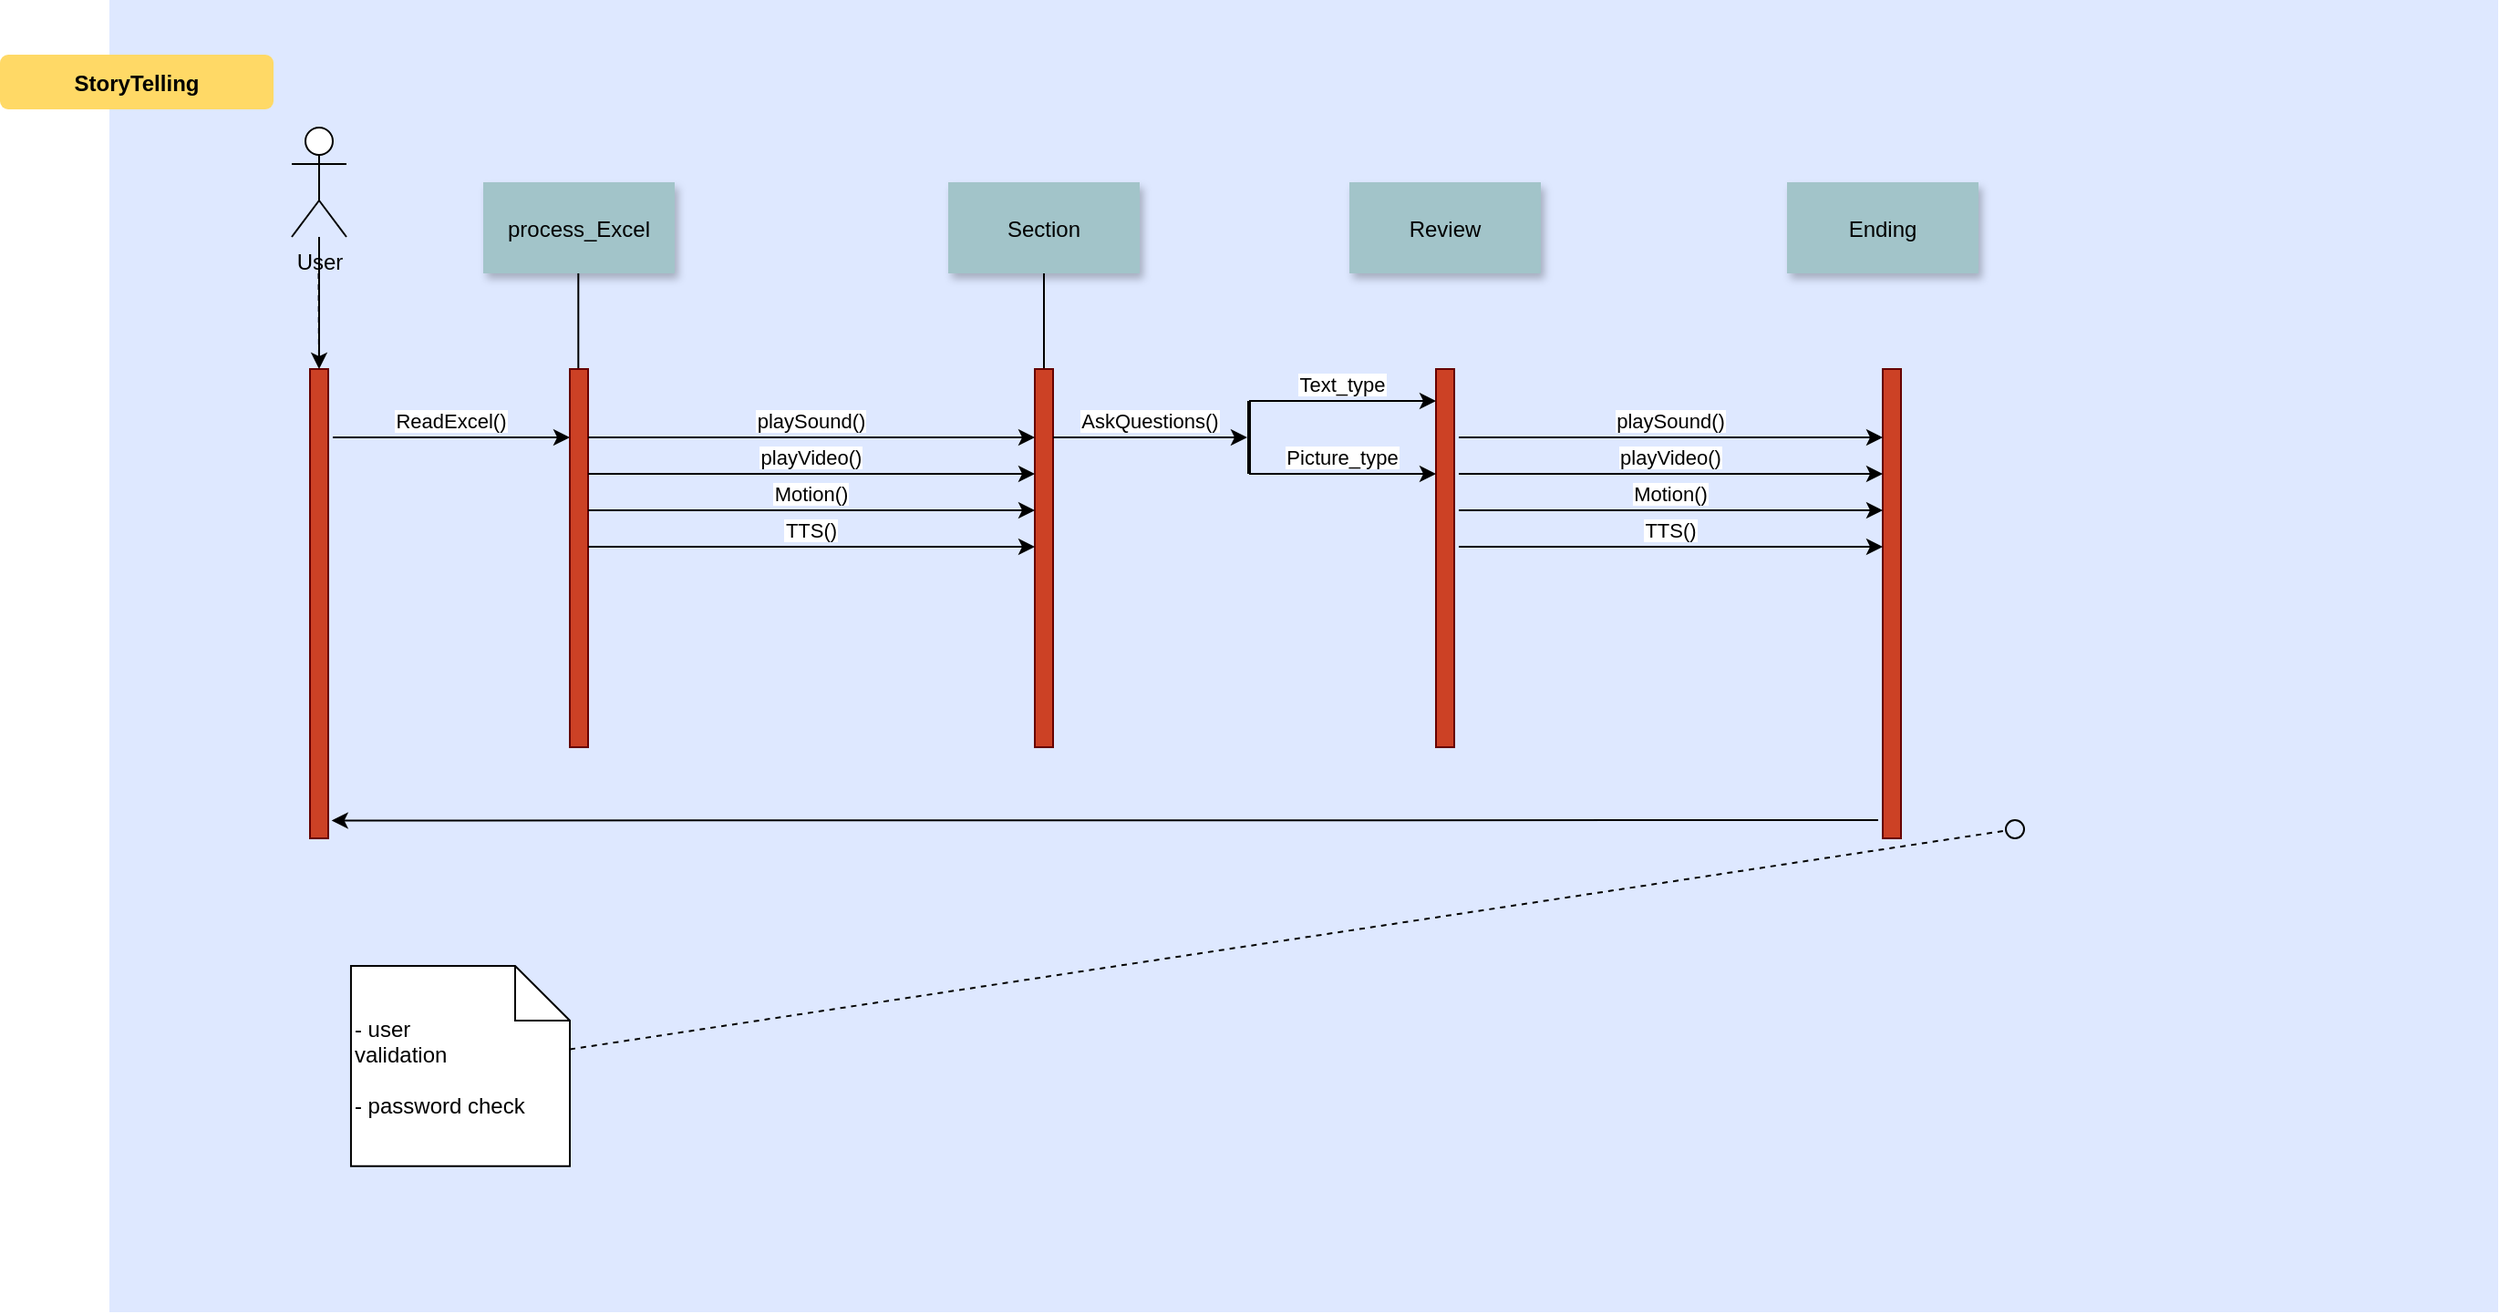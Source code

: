 <mxfile version="13.7.7" type="github" pages="2">
  <diagram name="Page-1" id="9361dd3d-8414-5efd-6122-117bd74ce7a7">
    <mxGraphModel dx="1221" dy="1088" grid="1" gridSize="10" guides="1" tooltips="1" connect="1" arrows="1" fold="1" page="0" pageScale="1.5" pageWidth="826" pageHeight="1169" background="#ffffff" math="0" shadow="0">
      <root>
        <mxCell id="0" />
        <mxCell id="1" parent="0" />
        <mxCell id="KS5qGZGqWQ05uNnQKcyR-93" value="" style="edgeStyle=none;endArrow=none" parent="1" edge="1">
          <mxGeometry x="984.763" y="270" width="100" height="100" as="geometry">
            <mxPoint x="1062.503" y="110" as="sourcePoint" />
            <mxPoint x="1062.502" y="180" as="targetPoint" />
          </mxGeometry>
        </mxCell>
        <mxCell id="KS5qGZGqWQ05uNnQKcyR-94" value="" style="edgeStyle=none;endArrow=none" parent="1" edge="1">
          <mxGeometry x="744.413" y="270" width="100" height="100" as="geometry">
            <mxPoint x="822.153" y="110" as="sourcePoint" />
            <mxPoint x="822.152" y="180" as="targetPoint" />
          </mxGeometry>
        </mxCell>
        <mxCell id="69" value="" style="fillColor=#DEE8FF;strokeColor=none" parent="1" vertex="1">
          <mxGeometry x="90" y="-40" width="1310" height="720" as="geometry" />
        </mxCell>
        <mxCell id="2" value="" style="fillColor=#CC4125;strokeColor=#660000" parent="1" vertex="1">
          <mxGeometry x="200" y="162.5" width="10" height="257.5" as="geometry" />
        </mxCell>
        <mxCell id="7" value="process_Excel" style="shadow=1;fillColor=#A2C4C9;strokeColor=none" parent="1" vertex="1">
          <mxGeometry x="295" y="60" width="105" height="50" as="geometry" />
        </mxCell>
        <mxCell id="9" value="ReadExcel()" style="edgeStyle=none;verticalLabelPosition=top;verticalAlign=bottom" parent="1" edge="1">
          <mxGeometry x="222.5" y="112.5" width="100" height="100" as="geometry">
            <mxPoint x="212.5" y="200" as="sourcePoint" />
            <mxPoint x="342.5" y="200" as="targetPoint" />
          </mxGeometry>
        </mxCell>
        <mxCell id="15" value="Section" style="shadow=1;fillColor=#A2C4C9;strokeColor=none" parent="1" vertex="1">
          <mxGeometry x="550.004" y="60.0" width="105" height="50" as="geometry" />
        </mxCell>
        <mxCell id="16" value="" style="edgeStyle=none;endArrow=none" parent="1" source="15" target="17" edge="1">
          <mxGeometry x="524.763" y="270" width="100" height="100" as="geometry">
            <mxPoint x="602.263" y="220.0" as="sourcePoint" />
            <mxPoint x="602.263" y="240.0" as="targetPoint" />
          </mxGeometry>
        </mxCell>
        <mxCell id="17" value="" style="fillColor=#CC4125;strokeColor=#660000" parent="1" vertex="1">
          <mxGeometry x="597.5" y="162.5" width="10" height="207.5" as="geometry" />
        </mxCell>
        <mxCell id="21" value="" style="fillColor=#CC4125;strokeColor=#660000" parent="1" vertex="1">
          <mxGeometry x="817.5" y="162.5" width="10" height="207.5" as="geometry" />
        </mxCell>
        <mxCell id="22" value="Review" style="shadow=1;fillColor=#A2C4C9;strokeColor=none" parent="1" vertex="1">
          <mxGeometry x="770" y="60" width="105" height="50" as="geometry" />
        </mxCell>
        <mxCell id="24" value="Ending" style="shadow=1;fillColor=#A2C4C9;strokeColor=none" parent="1" vertex="1">
          <mxGeometry x="1010" y="60" width="105" height="50" as="geometry" />
        </mxCell>
        <mxCell id="26" value="" style="fillColor=#CC4125;strokeColor=#660000" parent="1" vertex="1">
          <mxGeometry x="1062.5" y="162.5" width="10" height="257.5" as="geometry" />
        </mxCell>
        <mxCell id="27" value="AskQuestions()" style="edgeStyle=elbowEdgeStyle;elbow=vertical;verticalLabelPosition=top;verticalAlign=bottom;entryX=0.503;entryY=0.602;entryDx=0;entryDy=0;entryPerimeter=0;" parent="1" source="17" target="9md9J8usKPNt-FavH-AS-87" edge="1">
          <mxGeometry x="540" y="270" width="100" height="100" as="geometry">
            <mxPoint x="540" y="370" as="sourcePoint" />
            <mxPoint x="710" y="200" as="targetPoint" />
            <Array as="points">
              <mxPoint x="640" y="200" />
              <mxPoint x="590" y="270" />
            </Array>
          </mxGeometry>
        </mxCell>
        <mxCell id="33" value="" style="edgeStyle=elbowEdgeStyle;elbow=horizontal;endArrow=none;dashed=1" parent="1" target="2" edge="1">
          <mxGeometry x="230.0" y="310" width="100" height="100" as="geometry">
            <mxPoint x="204.759" y="110" as="sourcePoint" />
            <mxPoint x="330" y="310" as="targetPoint" />
          </mxGeometry>
        </mxCell>
        <mxCell id="40" value=" - user&#xa; validation&#xa;&#xa; - password check" style="shape=note;align=left" parent="1" vertex="1">
          <mxGeometry x="222.473" y="490.004" width="120.027" height="109.826" as="geometry" />
        </mxCell>
        <mxCell id="71" value="StoryTelling" style="rounded=1;fontStyle=1;fillColor=#FFD966;strokeColor=none" parent="1" vertex="1">
          <mxGeometry x="30" y="-10" width="150" height="30" as="geometry" />
        </mxCell>
        <mxCell id="KS5qGZGqWQ05uNnQKcyR-90" value="" style="edgeStyle=orthogonalEdgeStyle;rounded=0;orthogonalLoop=1;jettySize=auto;html=1;" parent="1" source="KS5qGZGqWQ05uNnQKcyR-89" target="2" edge="1">
          <mxGeometry relative="1" as="geometry" />
        </mxCell>
        <mxCell id="KS5qGZGqWQ05uNnQKcyR-89" value="User" style="shape=umlActor;verticalLabelPosition=bottom;verticalAlign=top;html=1;outlineConnect=0;" parent="1" vertex="1">
          <mxGeometry x="190" y="30" width="30" height="60" as="geometry" />
        </mxCell>
        <mxCell id="KS5qGZGqWQ05uNnQKcyR-92" value="" style="edgeStyle=none;endArrow=none" parent="1" edge="1">
          <mxGeometry x="269.413" y="270" width="100" height="100" as="geometry">
            <mxPoint x="347.153" y="110" as="sourcePoint" />
            <mxPoint x="347.152" y="180" as="targetPoint" />
          </mxGeometry>
        </mxCell>
        <mxCell id="6" value="" style="fillColor=#CC4125;strokeColor=#660000" parent="1" vertex="1">
          <mxGeometry x="342.5" y="162.5" width="10" height="207.5" as="geometry" />
        </mxCell>
        <mxCell id="39" value="" style="ellipse;fillColor=none;direction=south;" parent="1" vertex="1">
          <mxGeometry x="1130" y="410.004" width="10" height="10.0" as="geometry" />
        </mxCell>
        <mxCell id="fRHlmYLXV_bzzpT5qPXO-88" value="" style="edgeStyle=none;endArrow=none;dashed=1" parent="1" source="40" target="39" edge="1">
          <mxGeometry x="1290" y="180" width="100" height="100" as="geometry">
            <mxPoint x="1220.003" y="375.277" as="sourcePoint" />
            <mxPoint x="1072" y="390" as="targetPoint" />
          </mxGeometry>
        </mxCell>
        <mxCell id="fRHlmYLXV_bzzpT5qPXO-91" value="" style="endArrow=classic;html=1;entryX=1.186;entryY=0.962;entryDx=0;entryDy=0;entryPerimeter=0;" parent="1" target="2" edge="1">
          <mxGeometry width="50" height="50" relative="1" as="geometry">
            <mxPoint x="1060" y="410" as="sourcePoint" />
            <mxPoint x="520" y="415" as="targetPoint" />
            <Array as="points" />
          </mxGeometry>
        </mxCell>
        <mxCell id="9md9J8usKPNt-FavH-AS-71" value="playVideo()" style="edgeStyle=elbowEdgeStyle;elbow=vertical;verticalLabelPosition=top;verticalAlign=bottom" edge="1" parent="1" target="17">
          <mxGeometry x="285" y="290" width="100" height="100" as="geometry">
            <mxPoint x="352.5" y="220" as="sourcePoint" />
            <mxPoint x="562.5" y="220" as="targetPoint" />
            <Array as="points">
              <mxPoint x="385" y="220" />
              <mxPoint x="335" y="290" />
            </Array>
          </mxGeometry>
        </mxCell>
        <mxCell id="9md9J8usKPNt-FavH-AS-72" value="Motion()" style="edgeStyle=elbowEdgeStyle;elbow=vertical;verticalLabelPosition=top;verticalAlign=bottom" edge="1" parent="1">
          <mxGeometry x="285" y="310" width="100" height="100" as="geometry">
            <mxPoint x="352.5" y="240" as="sourcePoint" />
            <mxPoint x="597.5" y="240" as="targetPoint" />
            <Array as="points">
              <mxPoint x="385" y="240" />
              <mxPoint x="335" y="310" />
            </Array>
          </mxGeometry>
        </mxCell>
        <mxCell id="9md9J8usKPNt-FavH-AS-73" value="playSound()" style="edgeStyle=elbowEdgeStyle;elbow=vertical;verticalLabelPosition=top;verticalAlign=bottom" edge="1" parent="1">
          <mxGeometry x="285" y="270" width="100" height="100" as="geometry">
            <mxPoint x="352.5" y="200" as="sourcePoint" />
            <mxPoint x="597.5" y="200" as="targetPoint" />
            <Array as="points">
              <mxPoint x="385" y="200" />
              <mxPoint x="335" y="270" />
            </Array>
          </mxGeometry>
        </mxCell>
        <mxCell id="9md9J8usKPNt-FavH-AS-74" value="TTS()" style="edgeStyle=elbowEdgeStyle;elbow=vertical;verticalLabelPosition=top;verticalAlign=bottom" edge="1" parent="1">
          <mxGeometry x="285" y="330" width="100" height="100" as="geometry">
            <mxPoint x="352.5" y="260" as="sourcePoint" />
            <mxPoint x="597.5" y="260" as="targetPoint" />
            <Array as="points">
              <mxPoint x="385" y="260" />
              <mxPoint x="335" y="330" />
            </Array>
          </mxGeometry>
        </mxCell>
        <mxCell id="9md9J8usKPNt-FavH-AS-80" value="playVideo()" style="edgeStyle=elbowEdgeStyle;elbow=vertical;verticalLabelPosition=top;verticalAlign=bottom" edge="1" parent="1">
          <mxGeometry x="750" y="290" width="100" height="100" as="geometry">
            <mxPoint x="830" y="220" as="sourcePoint" />
            <mxPoint x="1062.5" y="220" as="targetPoint" />
            <Array as="points">
              <mxPoint x="850" y="220" />
              <mxPoint x="800" y="290" />
            </Array>
          </mxGeometry>
        </mxCell>
        <mxCell id="9md9J8usKPNt-FavH-AS-81" value="Motion()" style="edgeStyle=elbowEdgeStyle;elbow=vertical;verticalLabelPosition=top;verticalAlign=bottom" edge="1" parent="1">
          <mxGeometry x="750" y="310" width="100" height="100" as="geometry">
            <mxPoint x="830" y="240" as="sourcePoint" />
            <mxPoint x="1062.5" y="240" as="targetPoint" />
            <Array as="points">
              <mxPoint x="850" y="240" />
              <mxPoint x="800" y="310" />
            </Array>
          </mxGeometry>
        </mxCell>
        <mxCell id="9md9J8usKPNt-FavH-AS-82" value="playSound()" style="edgeStyle=elbowEdgeStyle;elbow=vertical;verticalLabelPosition=top;verticalAlign=bottom;exitX=1.25;exitY=0.181;exitDx=0;exitDy=0;exitPerimeter=0;" edge="1" parent="1" source="21">
          <mxGeometry x="750" y="270" width="100" height="100" as="geometry">
            <mxPoint x="830" y="200" as="sourcePoint" />
            <mxPoint x="1062.5" y="200" as="targetPoint" />
            <Array as="points">
              <mxPoint x="850" y="200" />
              <mxPoint x="800" y="270" />
            </Array>
          </mxGeometry>
        </mxCell>
        <mxCell id="9md9J8usKPNt-FavH-AS-83" value="TTS()" style="edgeStyle=elbowEdgeStyle;elbow=vertical;verticalLabelPosition=top;verticalAlign=bottom" edge="1" parent="1">
          <mxGeometry x="750" y="330" width="100" height="100" as="geometry">
            <mxPoint x="830" y="260" as="sourcePoint" />
            <mxPoint x="1062.5" y="260" as="targetPoint" />
            <Array as="points">
              <mxPoint x="850" y="260" />
              <mxPoint x="800" y="330" />
            </Array>
          </mxGeometry>
        </mxCell>
        <mxCell id="9md9J8usKPNt-FavH-AS-84" value="Text_type" style="edgeStyle=elbowEdgeStyle;elbow=vertical;verticalLabelPosition=top;verticalAlign=bottom" edge="1" parent="1">
          <mxGeometry x="647.5" y="250" width="100" height="100" as="geometry">
            <mxPoint x="715" y="180" as="sourcePoint" />
            <mxPoint x="817.5" y="180" as="targetPoint" />
            <Array as="points">
              <mxPoint x="747.5" y="180" />
              <mxPoint x="697.5" y="250" />
            </Array>
          </mxGeometry>
        </mxCell>
        <mxCell id="9md9J8usKPNt-FavH-AS-85" value="Picture_type" style="edgeStyle=elbowEdgeStyle;elbow=vertical;verticalLabelPosition=top;verticalAlign=bottom" edge="1" parent="1">
          <mxGeometry x="647.5" y="290" width="100" height="100" as="geometry">
            <mxPoint x="715" y="220" as="sourcePoint" />
            <mxPoint x="817.5" y="220" as="targetPoint" />
            <Array as="points">
              <mxPoint x="747.5" y="220" />
              <mxPoint x="697.5" y="290" />
            </Array>
          </mxGeometry>
        </mxCell>
        <mxCell id="9md9J8usKPNt-FavH-AS-87" value="" style="line;strokeWidth=2;direction=south;html=1;" vertex="1" parent="1">
          <mxGeometry x="710" y="180" width="10" height="40" as="geometry" />
        </mxCell>
      </root>
    </mxGraphModel>
  </diagram>
  <diagram id="WVfsM9W4zLKHH_mNgAVs" name="Page-2">
    <mxGraphModel dx="1070" dy="1754" grid="1" gridSize="10" guides="1" tooltips="1" connect="1" arrows="1" fold="1" page="1" pageScale="1" pageWidth="827" pageHeight="1169" math="0" shadow="0">
      <root>
        <mxCell id="P1gCdbork5o8AnYZZEtu-0" />
        <mxCell id="P1gCdbork5o8AnYZZEtu-1" parent="P1gCdbork5o8AnYZZEtu-0" />
        <mxCell id="bJd6qJVdSjFUARL3tQS6-0" value="" style="fillColor=#DEE8FF;strokeColor=none" vertex="1" parent="P1gCdbork5o8AnYZZEtu-1">
          <mxGeometry x="20" y="-30" width="1310" height="720" as="geometry" />
        </mxCell>
        <mxCell id="bJd6qJVdSjFUARL3tQS6-1" value="" style="fillColor=#CC4125;strokeColor=#660000" vertex="1" parent="P1gCdbork5o8AnYZZEtu-1">
          <mxGeometry x="200" y="150" width="10" height="190" as="geometry" />
        </mxCell>
        <mxCell id="bJd6qJVdSjFUARL3tQS6-2" value="處理Excel" style="shadow=1;fillColor=#A2C4C9;strokeColor=none" vertex="1" parent="P1gCdbork5o8AnYZZEtu-1">
          <mxGeometry x="295" y="60" width="105" height="50" as="geometry" />
        </mxCell>
        <mxCell id="bJd6qJVdSjFUARL3tQS6-3" value="ReadExcel()" style="edgeStyle=none;verticalLabelPosition=top;verticalAlign=bottom" edge="1" parent="P1gCdbork5o8AnYZZEtu-1">
          <mxGeometry x="222.5" y="92" width="100" height="100" as="geometry">
            <mxPoint x="212.5" y="179.5" as="sourcePoint" />
            <mxPoint x="342.5" y="179.5" as="targetPoint" />
          </mxGeometry>
        </mxCell>
        <mxCell id="bJd6qJVdSjFUARL3tQS6-4" value="Section" style="shadow=1;fillColor=#A2C4C9;strokeColor=none" vertex="1" parent="P1gCdbork5o8AnYZZEtu-1">
          <mxGeometry x="462.284" y="60.0" width="105" height="50" as="geometry" />
        </mxCell>
        <mxCell id="bJd6qJVdSjFUARL3tQS6-5" value="" style="edgeStyle=none;endArrow=none" edge="1" parent="P1gCdbork5o8AnYZZEtu-1" source="bJd6qJVdSjFUARL3tQS6-4" target="bJd6qJVdSjFUARL3tQS6-6">
          <mxGeometry x="437.043" y="270" width="100" height="100" as="geometry">
            <mxPoint x="514.543" y="220.0" as="sourcePoint" />
            <mxPoint x="514.543" y="240.0" as="targetPoint" />
          </mxGeometry>
        </mxCell>
        <mxCell id="bJd6qJVdSjFUARL3tQS6-6" value="" style="fillColor=#CC4125;strokeColor=#660000" vertex="1" parent="P1gCdbork5o8AnYZZEtu-1">
          <mxGeometry x="509.78" y="150" width="10" height="224.39" as="geometry" />
        </mxCell>
        <mxCell id="bJd6qJVdSjFUARL3tQS6-7" value="" style="fillColor=#CC4125;strokeColor=#660000" vertex="1" parent="P1gCdbork5o8AnYZZEtu-1">
          <mxGeometry x="670" y="150" width="10" height="199.39" as="geometry" />
        </mxCell>
        <mxCell id="bJd6qJVdSjFUARL3tQS6-8" value="Review" style="shadow=1;fillColor=#A2C4C9;strokeColor=none" vertex="1" parent="P1gCdbork5o8AnYZZEtu-1">
          <mxGeometry x="622.5" y="60" width="105" height="50" as="geometry" />
        </mxCell>
        <mxCell id="bJd6qJVdSjFUARL3tQS6-9" value="Ending" style="shadow=1;fillColor=#A2C4C9;strokeColor=none" vertex="1" parent="P1gCdbork5o8AnYZZEtu-1">
          <mxGeometry x="750" y="60" width="105" height="50" as="geometry" />
        </mxCell>
        <mxCell id="bJd6qJVdSjFUARL3tQS6-10" value="" style="fillColor=#CC4125;strokeColor=#660000" vertex="1" parent="P1gCdbork5o8AnYZZEtu-1">
          <mxGeometry x="797.5" y="150" width="10" height="179.39" as="geometry" />
        </mxCell>
        <mxCell id="bJd6qJVdSjFUARL3tQS6-11" value="RunReview()" style="edgeStyle=elbowEdgeStyle;elbow=vertical;verticalLabelPosition=top;verticalAlign=bottom" edge="1" parent="P1gCdbork5o8AnYZZEtu-1" source="bJd6qJVdSjFUARL3tQS6-6" target="bJd6qJVdSjFUARL3tQS6-7">
          <mxGeometry x="540" y="270" width="100" height="100" as="geometry">
            <mxPoint x="540" y="370" as="sourcePoint" />
            <mxPoint x="640" y="270" as="targetPoint" />
            <Array as="points">
              <mxPoint x="640" y="200" />
              <mxPoint x="590" y="270" />
            </Array>
          </mxGeometry>
        </mxCell>
        <mxCell id="bJd6qJVdSjFUARL3tQS6-12" value="" style="edgeStyle=elbowEdgeStyle;elbow=horizontal;endArrow=none;dashed=1" edge="1" parent="P1gCdbork5o8AnYZZEtu-1" target="bJd6qJVdSjFUARL3tQS6-1">
          <mxGeometry x="230.0" y="310" width="100" height="100" as="geometry">
            <mxPoint x="204.759" y="110" as="sourcePoint" />
            <mxPoint x="330" y="310" as="targetPoint" />
          </mxGeometry>
        </mxCell>
        <mxCell id="bJd6qJVdSjFUARL3tQS6-13" value="RunEnding" style="edgeStyle=elbowEdgeStyle;elbow=vertical;verticalLabelPosition=top;verticalAlign=bottom" edge="1" parent="P1gCdbork5o8AnYZZEtu-1">
          <mxGeometry x="550" y="170.946" width="100" height="100" as="geometry">
            <mxPoint x="680" y="200.34" as="sourcePoint" />
            <mxPoint x="797.5" y="200.34" as="targetPoint" />
            <Array as="points" />
          </mxGeometry>
        </mxCell>
        <mxCell id="bJd6qJVdSjFUARL3tQS6-14" value="" style="ellipse;fillColor=none" vertex="1" parent="P1gCdbork5o8AnYZZEtu-1">
          <mxGeometry x="802.5" y="304.394" width="10.0" height="10" as="geometry" />
        </mxCell>
        <mxCell id="bJd6qJVdSjFUARL3tQS6-15" value=" - user&#xa; validation&#xa;&#xa; - password check" style="shape=note;align=left" vertex="1" parent="P1gCdbork5o8AnYZZEtu-1">
          <mxGeometry x="850.003" y="280.004" width="120.027" height="109.826" as="geometry" />
        </mxCell>
        <mxCell id="bJd6qJVdSjFUARL3tQS6-16" value="" style="edgeStyle=none;endArrow=none;dashed=1" edge="1" parent="P1gCdbork5o8AnYZZEtu-1" source="bJd6qJVdSjFUARL3tQS6-15" target="bJd6qJVdSjFUARL3tQS6-14">
          <mxGeometry x="1030" y="180" width="100" height="100" as="geometry">
            <mxPoint x="1030" y="280" as="sourcePoint" />
            <mxPoint x="1130" y="180" as="targetPoint" />
          </mxGeometry>
        </mxCell>
        <mxCell id="bJd6qJVdSjFUARL3tQS6-17" value="StoryTelling" style="rounded=1;fontStyle=1;fillColor=#FFD966;strokeColor=none" vertex="1" parent="P1gCdbork5o8AnYZZEtu-1">
          <mxGeometry x="50" width="150" height="30" as="geometry" />
        </mxCell>
        <mxCell id="bJd6qJVdSjFUARL3tQS6-18" value="" style="edgeStyle=orthogonalEdgeStyle;rounded=0;orthogonalLoop=1;jettySize=auto;html=1;" edge="1" parent="P1gCdbork5o8AnYZZEtu-1" source="bJd6qJVdSjFUARL3tQS6-19" target="bJd6qJVdSjFUARL3tQS6-1">
          <mxGeometry relative="1" as="geometry" />
        </mxCell>
        <mxCell id="bJd6qJVdSjFUARL3tQS6-19" value="User" style="shape=umlActor;verticalLabelPosition=bottom;verticalAlign=top;html=1;outlineConnect=0;" vertex="1" parent="P1gCdbork5o8AnYZZEtu-1">
          <mxGeometry x="190" y="30" width="30" height="60" as="geometry" />
        </mxCell>
        <mxCell id="bJd6qJVdSjFUARL3tQS6-20" value="RunSecion()" style="edgeStyle=none;verticalLabelPosition=top;verticalAlign=bottom;entryX=-0.088;entryY=0.213;entryDx=0;entryDy=0;entryPerimeter=0;" edge="1" parent="P1gCdbork5o8AnYZZEtu-1" target="bJd6qJVdSjFUARL3tQS6-6">
          <mxGeometry x="362.5" y="112.5" width="100" height="100" as="geometry">
            <mxPoint x="352.5" y="200" as="sourcePoint" />
            <mxPoint x="482.5" y="200" as="targetPoint" />
          </mxGeometry>
        </mxCell>
        <mxCell id="bJd6qJVdSjFUARL3tQS6-21" value="" style="edgeStyle=none;endArrow=none" edge="1" parent="P1gCdbork5o8AnYZZEtu-1">
          <mxGeometry x="269.413" y="270" width="100" height="100" as="geometry">
            <mxPoint x="347.153" y="110" as="sourcePoint" />
            <mxPoint x="347.152" y="180" as="targetPoint" />
          </mxGeometry>
        </mxCell>
        <mxCell id="bJd6qJVdSjFUARL3tQS6-22" value="" style="edgeStyle=none;endArrow=none" edge="1" parent="P1gCdbork5o8AnYZZEtu-1">
          <mxGeometry x="724.763" y="270" width="100" height="100" as="geometry">
            <mxPoint x="802.503" y="110" as="sourcePoint" />
            <mxPoint x="802.502" y="180" as="targetPoint" />
          </mxGeometry>
        </mxCell>
        <mxCell id="bJd6qJVdSjFUARL3tQS6-23" value="" style="edgeStyle=none;endArrow=none" edge="1" parent="P1gCdbork5o8AnYZZEtu-1">
          <mxGeometry x="596.913" y="270" width="100" height="100" as="geometry">
            <mxPoint x="674.653" y="110" as="sourcePoint" />
            <mxPoint x="674.652" y="180" as="targetPoint" />
          </mxGeometry>
        </mxCell>
        <mxCell id="bJd6qJVdSjFUARL3tQS6-24" value="Handle errors from Gimq" style="fillColor=#BFC8DB" vertex="1" parent="P1gCdbork5o8AnYZZEtu-1">
          <mxGeometry x="369.56" y="254.39" width="140.22" height="50" as="geometry" />
        </mxCell>
        <mxCell id="bJd6qJVdSjFUARL3tQS6-25" value="ref" style="rounded=1;fontStyle=1;fillColor=#FFD966;strokeColor=none" vertex="1" parent="P1gCdbork5o8AnYZZEtu-1">
          <mxGeometry x="369.56" y="257.89" width="33.97" height="22.11" as="geometry" />
        </mxCell>
        <mxCell id="bJd6qJVdSjFUARL3tQS6-26" value="" style="fillColor=#CC4125;strokeColor=#660000" vertex="1" parent="P1gCdbork5o8AnYZZEtu-1">
          <mxGeometry x="342.5" y="150" width="10" height="210" as="geometry" />
        </mxCell>
      </root>
    </mxGraphModel>
  </diagram>
</mxfile>
